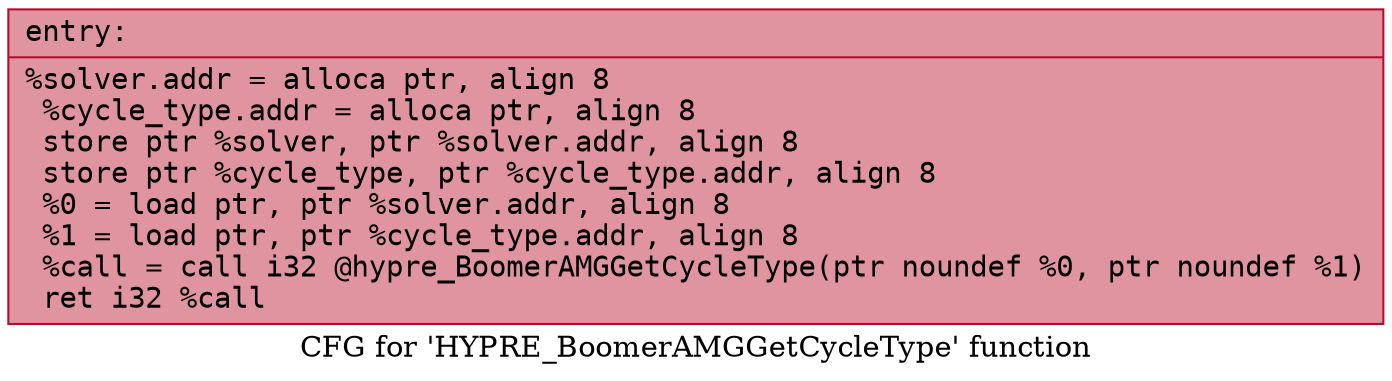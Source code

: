 digraph "CFG for 'HYPRE_BoomerAMGGetCycleType' function" {
	label="CFG for 'HYPRE_BoomerAMGGetCycleType' function";

	Node0x55f5a9a60820 [shape=record,color="#b70d28ff", style=filled, fillcolor="#b70d2870" fontname="Courier",label="{entry:\l|  %solver.addr = alloca ptr, align 8\l  %cycle_type.addr = alloca ptr, align 8\l  store ptr %solver, ptr %solver.addr, align 8\l  store ptr %cycle_type, ptr %cycle_type.addr, align 8\l  %0 = load ptr, ptr %solver.addr, align 8\l  %1 = load ptr, ptr %cycle_type.addr, align 8\l  %call = call i32 @hypre_BoomerAMGGetCycleType(ptr noundef %0, ptr noundef %1)\l  ret i32 %call\l}"];
}
